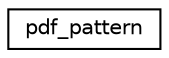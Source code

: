 digraph "Graphical Class Hierarchy"
{
 // LATEX_PDF_SIZE
  edge [fontname="Helvetica",fontsize="10",labelfontname="Helvetica",labelfontsize="10"];
  node [fontname="Helvetica",fontsize="10",shape=record];
  rankdir="LR";
  Node0 [label="pdf_pattern",height=0.2,width=0.4,color="black", fillcolor="white", style="filled",URL="$structpdf__pattern.html",tooltip=" "];
}
